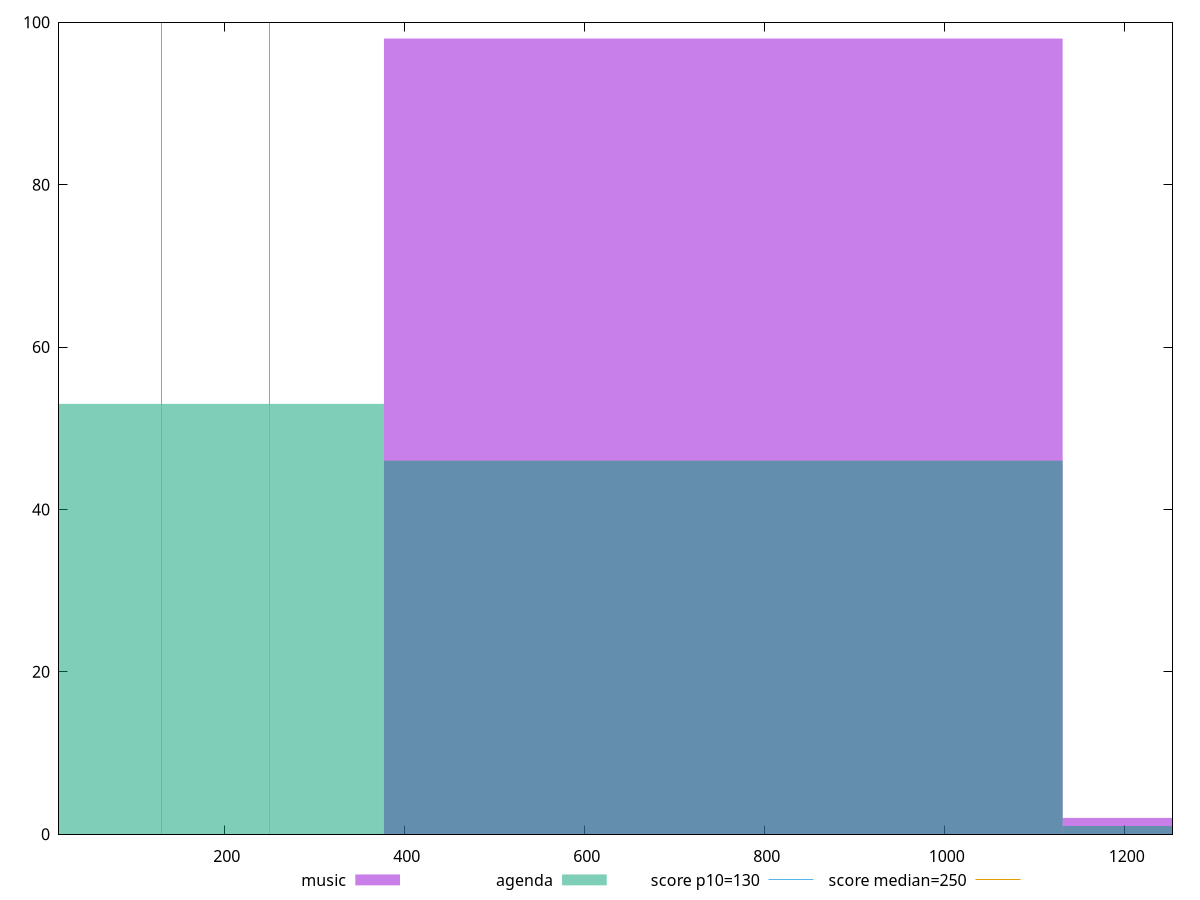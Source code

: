 reset

$music <<EOF
753.9771687765705 98
1507.954337553141 2
EOF

$agenda <<EOF
753.9771687765705 46
0 53
1507.954337553141 1
EOF

set key outside below
set boxwidth 753.9771687765705
set xrange [16:1253]
set yrange [0:100]
set trange [0:100]
set style fill transparent solid 0.5 noborder

set parametric
set terminal svg size 640, 500 enhanced background rgb 'white'
set output "reports/report_00027_2021-02-24T12-40-31.850Z/max-potential-fid/comparison/histogram/0_vs_1.svg"

plot $music title "music" with boxes, \
     $agenda title "agenda" with boxes, \
     130,t title "score p10=130", \
     250,t title "score median=250"

reset
